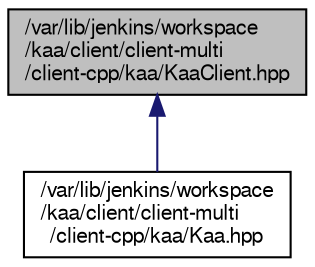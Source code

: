 digraph "/var/lib/jenkins/workspace/kaa/client/client-multi/client-cpp/kaa/KaaClient.hpp"
{
  bgcolor="transparent";
  edge [fontname="FreeSans",fontsize="10",labelfontname="FreeSans",labelfontsize="10"];
  node [fontname="FreeSans",fontsize="10",shape=record];
  Node1 [label="/var/lib/jenkins/workspace\l/kaa/client/client-multi\l/client-cpp/kaa/KaaClient.hpp",height=0.2,width=0.4,color="black", fillcolor="grey75", style="filled" fontcolor="black"];
  Node1 -> Node2 [dir="back",color="midnightblue",fontsize="10",style="solid",fontname="FreeSans"];
  Node2 [label="/var/lib/jenkins/workspace\l/kaa/client/client-multi\l/client-cpp/kaa/Kaa.hpp",height=0.2,width=0.4,color="black",URL="$Kaa_8hpp.html"];
}
